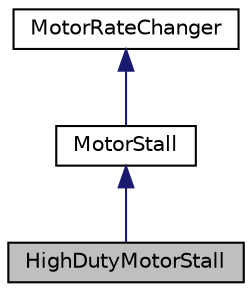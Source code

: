 digraph "HighDutyMotorStall"
{
 // INTERACTIVE_SVG=YES
  edge [fontname="Helvetica",fontsize="10",labelfontname="Helvetica",labelfontsize="10"];
  node [fontname="Helvetica",fontsize="10",shape=record];
  Node0 [label="HighDutyMotorStall",height=0.2,width=0.4,color="black", fillcolor="grey75", style="filled", fontcolor="black"];
  Node1 -> Node0 [dir="back",color="midnightblue",fontsize="10",style="solid",fontname="Helvetica"];
  Node1 [label="MotorStall",height=0.2,width=0.4,color="black", fillcolor="white", style="filled",URL="$classMotorStall.html",tooltip="A stall force implementation of the MotorRateChanger. "];
  Node2 -> Node1 [dir="back",color="midnightblue",fontsize="10",style="solid",fontname="Helvetica"];
  Node2 [label="MotorRateChanger",height=0.2,width=0.4,color="black", fillcolor="white", style="filled",URL="$classMotorRateChanger.html",tooltip="Used to change MotorGhost reaction rates based on forces in the network. "];
}
